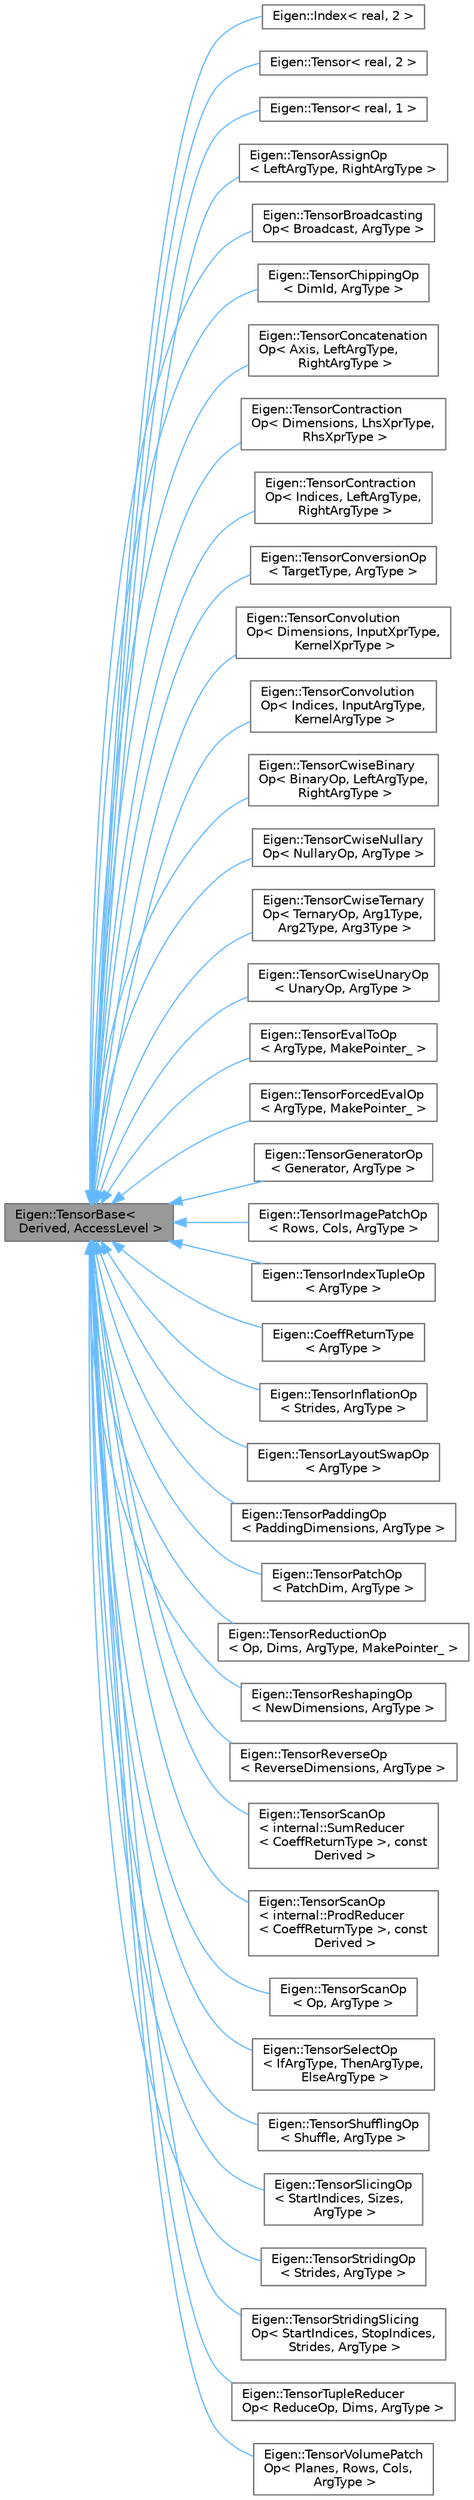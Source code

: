 digraph "Eigen::TensorBase&lt; Derived, AccessLevel &gt;"
{
 // LATEX_PDF_SIZE
  bgcolor="transparent";
  edge [fontname=Helvetica,fontsize=10,labelfontname=Helvetica,labelfontsize=10];
  node [fontname=Helvetica,fontsize=10,shape=box,height=0.2,width=0.4];
  rankdir="LR";
  Node1 [id="Node000001",label="Eigen::TensorBase\<\l Derived, AccessLevel \>",height=0.2,width=0.4,color="gray40", fillcolor="grey60", style="filled", fontcolor="black",tooltip="The tensor base class."];
  Node1 -> Node2 [id="edge1_Node000001_Node000002",dir="back",color="steelblue1",style="solid",tooltip=" "];
  Node2 [id="Node000002",label="Eigen::Index\< real, 2 \>",height=0.2,width=0.4,color="gray40", fillcolor="white", style="filled",URL="$class_eigen_1_1_tensor.html",tooltip=" "];
  Node1 -> Node3 [id="edge2_Node000001_Node000003",dir="back",color="steelblue1",style="solid",tooltip=" "];
  Node3 [id="Node000003",label="Eigen::Tensor\< real, 2 \>",height=0.2,width=0.4,color="gray40", fillcolor="white", style="filled",URL="$class_eigen_1_1_tensor.html",tooltip=" "];
  Node1 -> Node4 [id="edge3_Node000001_Node000004",dir="back",color="steelblue1",style="solid",tooltip=" "];
  Node4 [id="Node000004",label="Eigen::Tensor\< real, 1 \>",height=0.2,width=0.4,color="gray40", fillcolor="white", style="filled",URL="$class_eigen_1_1_tensor.html",tooltip=" "];
  Node1 -> Node5 [id="edge4_Node000001_Node000005",dir="back",color="steelblue1",style="solid",tooltip=" "];
  Node5 [id="Node000005",label="Eigen::TensorAssignOp\l\< LeftArgType, RightArgType \>",height=0.2,width=0.4,color="gray40", fillcolor="white", style="filled",URL="$class_eigen_1_1_tensor_assign_op.html",tooltip=" "];
  Node1 -> Node6 [id="edge5_Node000001_Node000006",dir="back",color="steelblue1",style="solid",tooltip=" "];
  Node6 [id="Node000006",label="Eigen::TensorBroadcasting\lOp\< Broadcast, ArgType \>",height=0.2,width=0.4,color="gray40", fillcolor="white", style="filled",URL="$class_eigen_1_1_tensor_broadcasting_op.html",tooltip=" "];
  Node1 -> Node7 [id="edge6_Node000001_Node000007",dir="back",color="steelblue1",style="solid",tooltip=" "];
  Node7 [id="Node000007",label="Eigen::TensorChippingOp\l\< DimId, ArgType \>",height=0.2,width=0.4,color="gray40", fillcolor="white", style="filled",URL="$class_eigen_1_1_tensor_chipping_op.html",tooltip=" "];
  Node1 -> Node8 [id="edge7_Node000001_Node000008",dir="back",color="steelblue1",style="solid",tooltip=" "];
  Node8 [id="Node000008",label="Eigen::TensorConcatenation\lOp\< Axis, LeftArgType,\l RightArgType \>",height=0.2,width=0.4,color="gray40", fillcolor="white", style="filled",URL="$class_eigen_1_1_tensor_concatenation_op.html",tooltip=" "];
  Node1 -> Node9 [id="edge8_Node000001_Node000009",dir="back",color="steelblue1",style="solid",tooltip=" "];
  Node9 [id="Node000009",label="Eigen::TensorContraction\lOp\< Dimensions, LhsXprType,\l RhsXprType \>",height=0.2,width=0.4,color="gray40", fillcolor="white", style="filled",URL="$class_eigen_1_1_tensor_contraction_op.html",tooltip=" "];
  Node1 -> Node10 [id="edge9_Node000001_Node000010",dir="back",color="steelblue1",style="solid",tooltip=" "];
  Node10 [id="Node000010",label="Eigen::TensorContraction\lOp\< Indices, LeftArgType,\l RightArgType \>",height=0.2,width=0.4,color="gray40", fillcolor="white", style="filled",URL="$class_eigen_1_1_tensor_contraction_op.html",tooltip=" "];
  Node1 -> Node11 [id="edge10_Node000001_Node000011",dir="back",color="steelblue1",style="solid",tooltip=" "];
  Node11 [id="Node000011",label="Eigen::TensorConversionOp\l\< TargetType, ArgType \>",height=0.2,width=0.4,color="gray40", fillcolor="white", style="filled",URL="$class_eigen_1_1_tensor_conversion_op.html",tooltip=" "];
  Node1 -> Node12 [id="edge11_Node000001_Node000012",dir="back",color="steelblue1",style="solid",tooltip=" "];
  Node12 [id="Node000012",label="Eigen::TensorConvolution\lOp\< Dimensions, InputXprType,\l KernelXprType \>",height=0.2,width=0.4,color="gray40", fillcolor="white", style="filled",URL="$class_eigen_1_1_tensor_convolution_op.html",tooltip=" "];
  Node1 -> Node13 [id="edge12_Node000001_Node000013",dir="back",color="steelblue1",style="solid",tooltip=" "];
  Node13 [id="Node000013",label="Eigen::TensorConvolution\lOp\< Indices, InputArgType,\l KernelArgType \>",height=0.2,width=0.4,color="gray40", fillcolor="white", style="filled",URL="$class_eigen_1_1_tensor_convolution_op.html",tooltip=" "];
  Node1 -> Node14 [id="edge13_Node000001_Node000014",dir="back",color="steelblue1",style="solid",tooltip=" "];
  Node14 [id="Node000014",label="Eigen::TensorCwiseBinary\lOp\< BinaryOp, LeftArgType,\l RightArgType \>",height=0.2,width=0.4,color="gray40", fillcolor="white", style="filled",URL="$class_eigen_1_1_tensor_cwise_binary_op.html",tooltip=" "];
  Node1 -> Node15 [id="edge14_Node000001_Node000015",dir="back",color="steelblue1",style="solid",tooltip=" "];
  Node15 [id="Node000015",label="Eigen::TensorCwiseNullary\lOp\< NullaryOp, ArgType \>",height=0.2,width=0.4,color="gray40", fillcolor="white", style="filled",URL="$class_eigen_1_1_tensor_cwise_nullary_op.html",tooltip=" "];
  Node1 -> Node16 [id="edge15_Node000001_Node000016",dir="back",color="steelblue1",style="solid",tooltip=" "];
  Node16 [id="Node000016",label="Eigen::TensorCwiseTernary\lOp\< TernaryOp, Arg1Type,\l Arg2Type, Arg3Type \>",height=0.2,width=0.4,color="gray40", fillcolor="white", style="filled",URL="$class_eigen_1_1_tensor_cwise_ternary_op.html",tooltip=" "];
  Node1 -> Node17 [id="edge16_Node000001_Node000017",dir="back",color="steelblue1",style="solid",tooltip=" "];
  Node17 [id="Node000017",label="Eigen::TensorCwiseUnaryOp\l\< UnaryOp, ArgType \>",height=0.2,width=0.4,color="gray40", fillcolor="white", style="filled",URL="$class_eigen_1_1_tensor_cwise_unary_op.html",tooltip=" "];
  Node1 -> Node18 [id="edge17_Node000001_Node000018",dir="back",color="steelblue1",style="solid",tooltip=" "];
  Node18 [id="Node000018",label="Eigen::TensorEvalToOp\l\< ArgType, MakePointer_ \>",height=0.2,width=0.4,color="gray40", fillcolor="white", style="filled",URL="$class_eigen_1_1_tensor_eval_to_op.html",tooltip=" "];
  Node1 -> Node19 [id="edge18_Node000001_Node000019",dir="back",color="steelblue1",style="solid",tooltip=" "];
  Node19 [id="Node000019",label="Eigen::TensorForcedEvalOp\l\< ArgType, MakePointer_ \>",height=0.2,width=0.4,color="gray40", fillcolor="white", style="filled",URL="$class_eigen_1_1_tensor_forced_eval_op.html",tooltip=" "];
  Node1 -> Node20 [id="edge19_Node000001_Node000020",dir="back",color="steelblue1",style="solid",tooltip=" "];
  Node20 [id="Node000020",label="Eigen::TensorGeneratorOp\l\< Generator, ArgType \>",height=0.2,width=0.4,color="gray40", fillcolor="white", style="filled",URL="$class_eigen_1_1_tensor_generator_op.html",tooltip=" "];
  Node1 -> Node21 [id="edge20_Node000001_Node000021",dir="back",color="steelblue1",style="solid",tooltip=" "];
  Node21 [id="Node000021",label="Eigen::TensorImagePatchOp\l\< Rows, Cols, ArgType \>",height=0.2,width=0.4,color="gray40", fillcolor="white", style="filled",URL="$class_eigen_1_1_tensor_image_patch_op.html",tooltip=" "];
  Node1 -> Node22 [id="edge21_Node000001_Node000022",dir="back",color="steelblue1",style="solid",tooltip=" "];
  Node22 [id="Node000022",label="Eigen::TensorIndexTupleOp\l\< ArgType \>",height=0.2,width=0.4,color="gray40", fillcolor="white", style="filled",URL="$class_eigen_1_1_tensor_index_tuple_op.html",tooltip=" "];
  Node1 -> Node23 [id="edge22_Node000001_Node000023",dir="back",color="steelblue1",style="solid",tooltip=" "];
  Node23 [id="Node000023",label="Eigen::CoeffReturnType\l\< ArgType \>",height=0.2,width=0.4,color="gray40", fillcolor="white", style="filled",URL="$class_eigen_1_1_tensor_index_tuple_op.html",tooltip=" "];
  Node1 -> Node24 [id="edge23_Node000001_Node000024",dir="back",color="steelblue1",style="solid",tooltip=" "];
  Node24 [id="Node000024",label="Eigen::TensorInflationOp\l\< Strides, ArgType \>",height=0.2,width=0.4,color="gray40", fillcolor="white", style="filled",URL="$class_eigen_1_1_tensor_inflation_op.html",tooltip=" "];
  Node1 -> Node25 [id="edge24_Node000001_Node000025",dir="back",color="steelblue1",style="solid",tooltip=" "];
  Node25 [id="Node000025",label="Eigen::TensorLayoutSwapOp\l\< ArgType \>",height=0.2,width=0.4,color="gray40", fillcolor="white", style="filled",URL="$class_eigen_1_1_tensor_layout_swap_op.html",tooltip=" "];
  Node1 -> Node26 [id="edge25_Node000001_Node000026",dir="back",color="steelblue1",style="solid",tooltip=" "];
  Node26 [id="Node000026",label="Eigen::TensorPaddingOp\l\< PaddingDimensions, ArgType \>",height=0.2,width=0.4,color="gray40", fillcolor="white", style="filled",URL="$class_eigen_1_1_tensor_padding_op.html",tooltip=" "];
  Node1 -> Node27 [id="edge26_Node000001_Node000027",dir="back",color="steelblue1",style="solid",tooltip=" "];
  Node27 [id="Node000027",label="Eigen::TensorPatchOp\l\< PatchDim, ArgType \>",height=0.2,width=0.4,color="gray40", fillcolor="white", style="filled",URL="$class_eigen_1_1_tensor_patch_op.html",tooltip=" "];
  Node1 -> Node28 [id="edge27_Node000001_Node000028",dir="back",color="steelblue1",style="solid",tooltip=" "];
  Node28 [id="Node000028",label="Eigen::TensorReductionOp\l\< Op, Dims, ArgType, MakePointer_ \>",height=0.2,width=0.4,color="gray40", fillcolor="white", style="filled",URL="$class_eigen_1_1_tensor_reduction_op.html",tooltip=" "];
  Node1 -> Node29 [id="edge28_Node000001_Node000029",dir="back",color="steelblue1",style="solid",tooltip=" "];
  Node29 [id="Node000029",label="Eigen::TensorReshapingOp\l\< NewDimensions, ArgType \>",height=0.2,width=0.4,color="gray40", fillcolor="white", style="filled",URL="$class_eigen_1_1_tensor_reshaping_op.html",tooltip=" "];
  Node1 -> Node30 [id="edge29_Node000001_Node000030",dir="back",color="steelblue1",style="solid",tooltip=" "];
  Node30 [id="Node000030",label="Eigen::TensorReverseOp\l\< ReverseDimensions, ArgType \>",height=0.2,width=0.4,color="gray40", fillcolor="white", style="filled",URL="$class_eigen_1_1_tensor_reverse_op.html",tooltip=" "];
  Node1 -> Node31 [id="edge30_Node000001_Node000031",dir="back",color="steelblue1",style="solid",tooltip=" "];
  Node31 [id="Node000031",label="Eigen::TensorScanOp\l\< internal::SumReducer\l\< CoeffReturnType \>, const\l Derived \>",height=0.2,width=0.4,color="gray40", fillcolor="white", style="filled",URL="$class_eigen_1_1_tensor_scan_op.html",tooltip=" "];
  Node1 -> Node32 [id="edge31_Node000001_Node000032",dir="back",color="steelblue1",style="solid",tooltip=" "];
  Node32 [id="Node000032",label="Eigen::TensorScanOp\l\< internal::ProdReducer\l\< CoeffReturnType \>, const\l Derived \>",height=0.2,width=0.4,color="gray40", fillcolor="white", style="filled",URL="$class_eigen_1_1_tensor_scan_op.html",tooltip=" "];
  Node1 -> Node33 [id="edge32_Node000001_Node000033",dir="back",color="steelblue1",style="solid",tooltip=" "];
  Node33 [id="Node000033",label="Eigen::TensorScanOp\l\< Op, ArgType \>",height=0.2,width=0.4,color="gray40", fillcolor="white", style="filled",URL="$class_eigen_1_1_tensor_scan_op.html",tooltip=" "];
  Node1 -> Node34 [id="edge33_Node000001_Node000034",dir="back",color="steelblue1",style="solid",tooltip=" "];
  Node34 [id="Node000034",label="Eigen::TensorSelectOp\l\< IfArgType, ThenArgType,\l ElseArgType \>",height=0.2,width=0.4,color="gray40", fillcolor="white", style="filled",URL="$class_eigen_1_1_tensor_select_op.html",tooltip=" "];
  Node1 -> Node35 [id="edge34_Node000001_Node000035",dir="back",color="steelblue1",style="solid",tooltip=" "];
  Node35 [id="Node000035",label="Eigen::TensorShufflingOp\l\< Shuffle, ArgType \>",height=0.2,width=0.4,color="gray40", fillcolor="white", style="filled",URL="$class_eigen_1_1_tensor_shuffling_op.html",tooltip=" "];
  Node1 -> Node36 [id="edge35_Node000001_Node000036",dir="back",color="steelblue1",style="solid",tooltip=" "];
  Node36 [id="Node000036",label="Eigen::TensorSlicingOp\l\< StartIndices, Sizes,\l ArgType \>",height=0.2,width=0.4,color="gray40", fillcolor="white", style="filled",URL="$class_eigen_1_1_tensor_slicing_op.html",tooltip=" "];
  Node1 -> Node37 [id="edge36_Node000001_Node000037",dir="back",color="steelblue1",style="solid",tooltip=" "];
  Node37 [id="Node000037",label="Eigen::TensorStridingOp\l\< Strides, ArgType \>",height=0.2,width=0.4,color="gray40", fillcolor="white", style="filled",URL="$class_eigen_1_1_tensor_striding_op.html",tooltip=" "];
  Node1 -> Node38 [id="edge37_Node000001_Node000038",dir="back",color="steelblue1",style="solid",tooltip=" "];
  Node38 [id="Node000038",label="Eigen::TensorStridingSlicing\lOp\< StartIndices, StopIndices,\l Strides, ArgType \>",height=0.2,width=0.4,color="gray40", fillcolor="white", style="filled",URL="$class_eigen_1_1_tensor_striding_slicing_op.html",tooltip=" "];
  Node1 -> Node39 [id="edge38_Node000001_Node000039",dir="back",color="steelblue1",style="solid",tooltip=" "];
  Node39 [id="Node000039",label="Eigen::TensorTupleReducer\lOp\< ReduceOp, Dims, ArgType \>",height=0.2,width=0.4,color="gray40", fillcolor="white", style="filled",URL="$class_eigen_1_1_tensor_tuple_reducer_op.html",tooltip=" "];
  Node1 -> Node40 [id="edge39_Node000001_Node000040",dir="back",color="steelblue1",style="solid",tooltip=" "];
  Node40 [id="Node000040",label="Eigen::TensorVolumePatch\lOp\< Planes, Rows, Cols,\l ArgType \>",height=0.2,width=0.4,color="gray40", fillcolor="white", style="filled",URL="$class_eigen_1_1_tensor_volume_patch_op.html",tooltip=" "];
}
